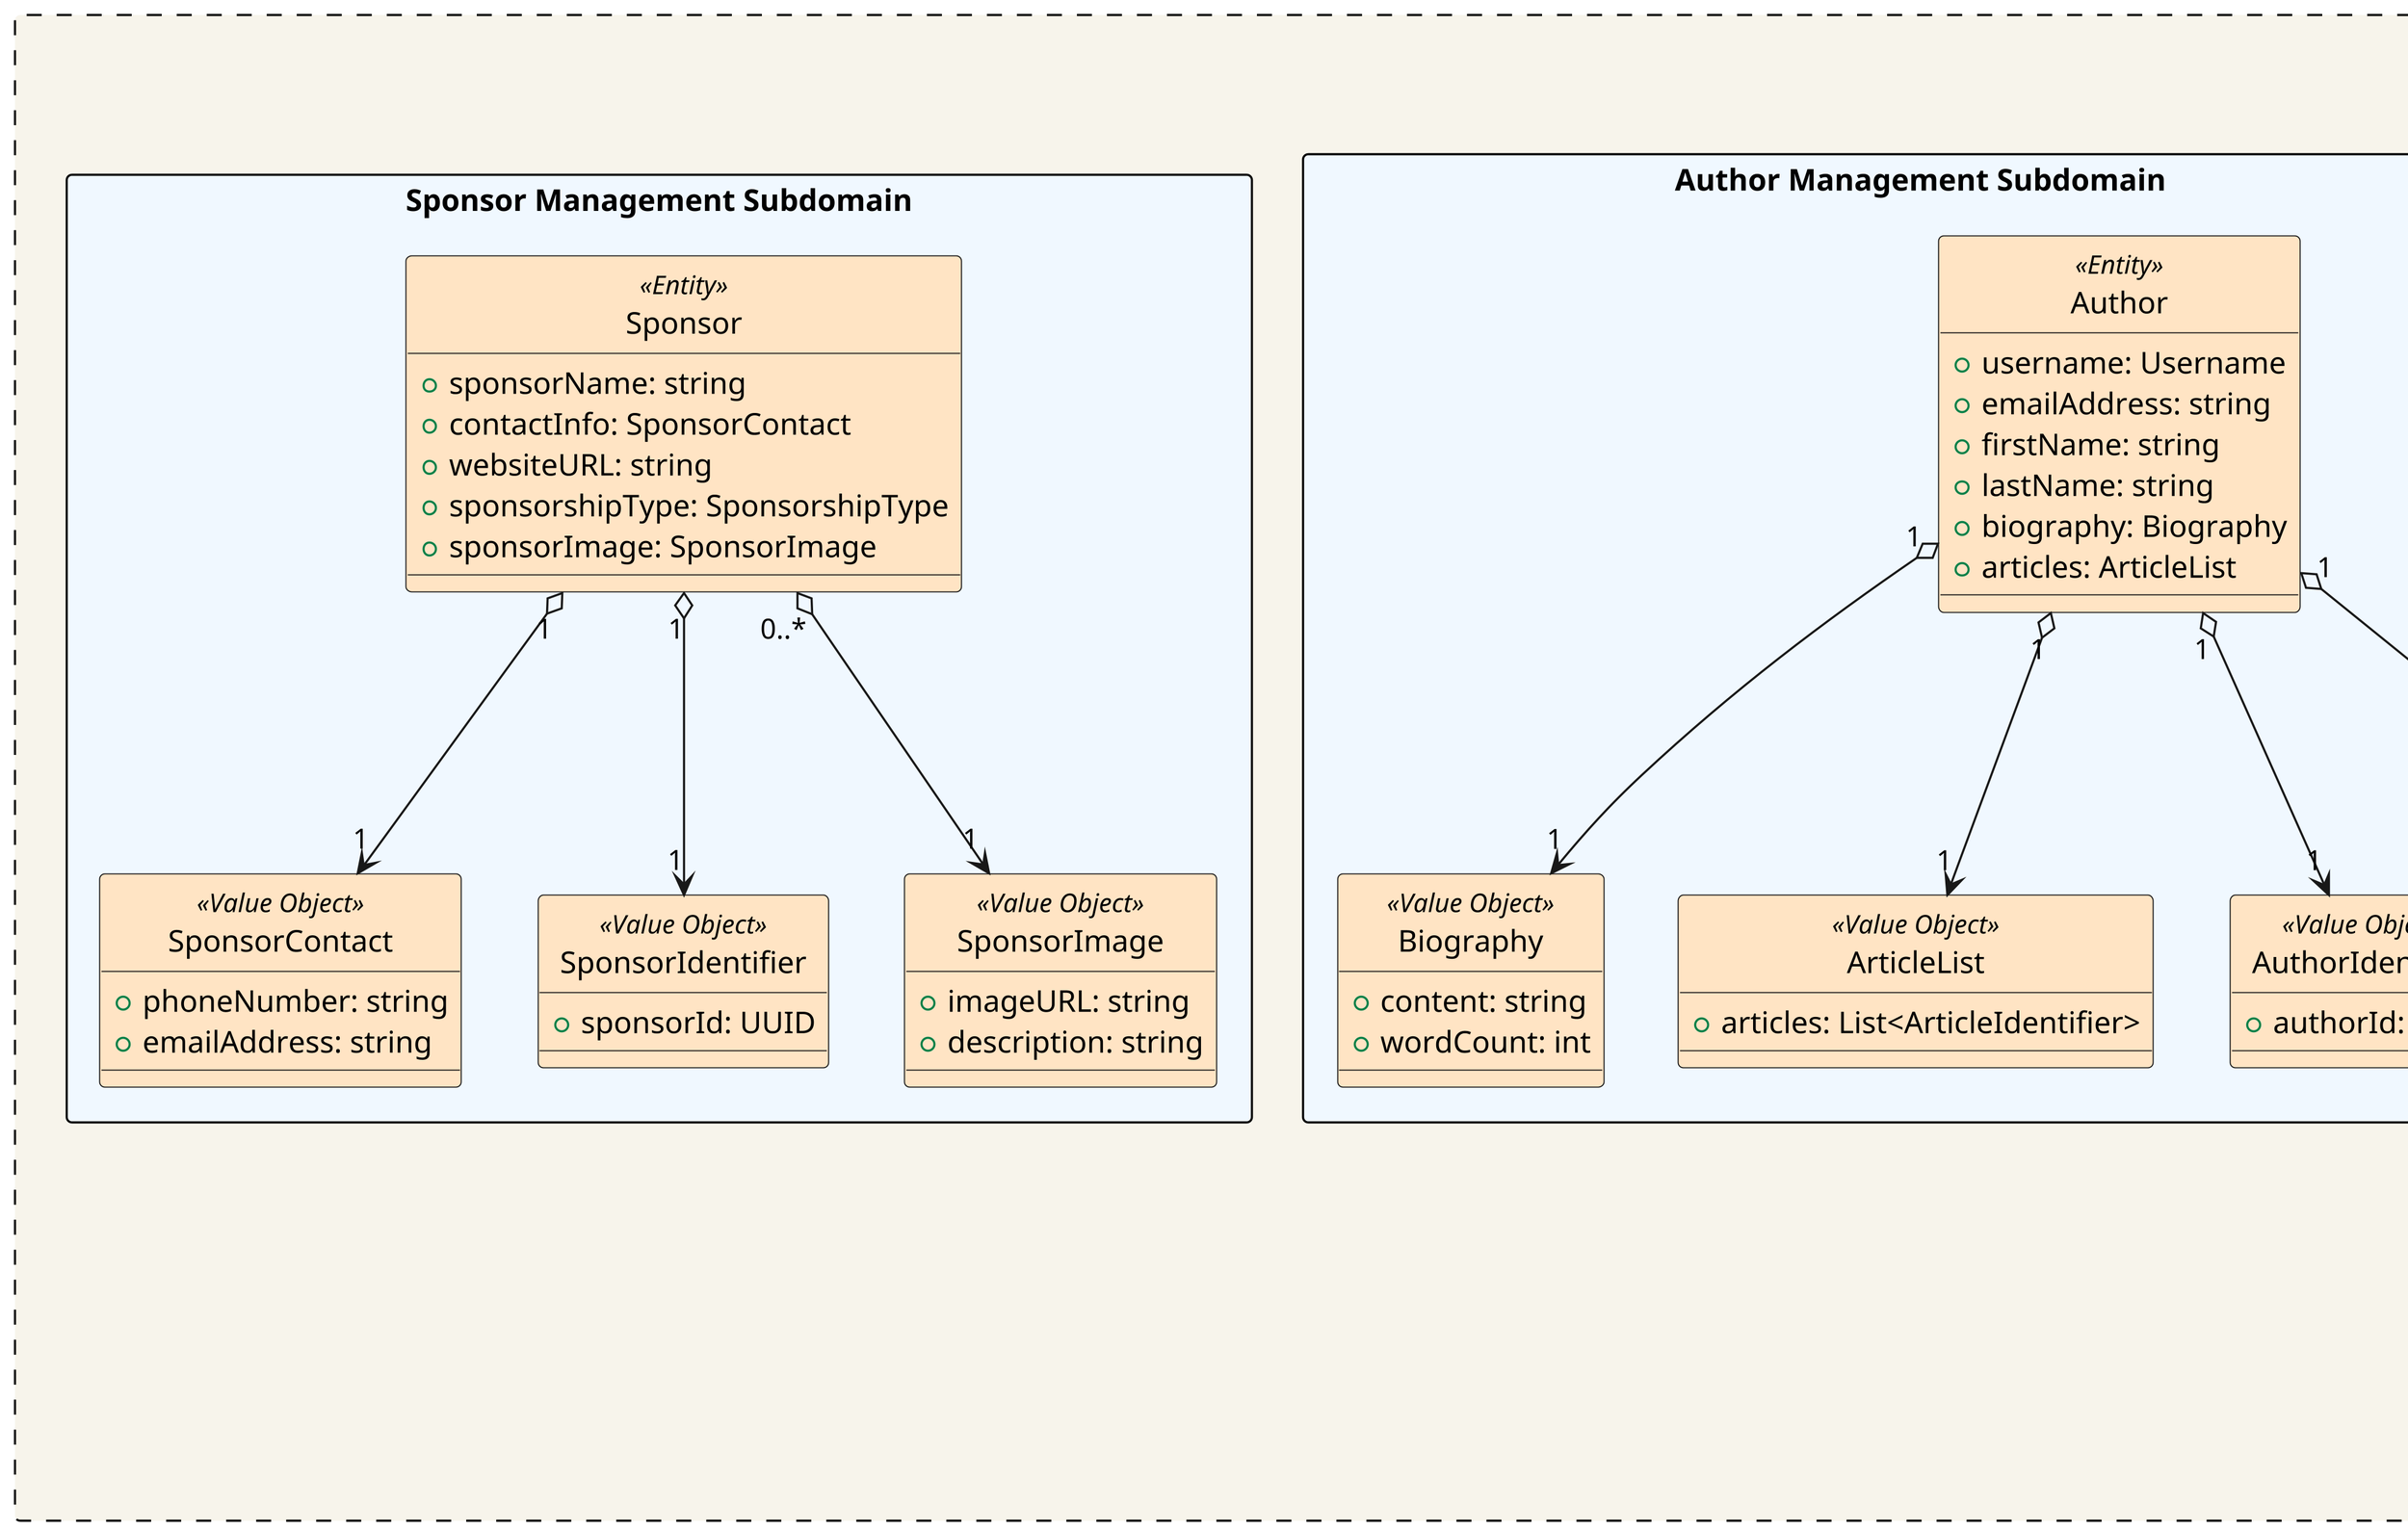 @startuml
hide circle
top to bottom direction
!define ENTITY(entityName) class entityName << Entity >>
!define AGGREGATE(aggregateName) class aggregateName << Aggregate >>
!define AGGREGATE_ROOT(aggregateRootName) class aggregateRootName << Aggregate Root >>
!define AGGREGATE_ROOT_ENTITY(aggregateRootEntityName) class aggregateRootEntityName << Aggregate Root >> << Entity >>
!define VALUE_OBJECT(valueObjectName) class valueObjectName << Value Object >>

!pragma useVerticalIf on
skinparam dpi 350
skinparam packageStyle rectangle
skinparam rectangle {
    BackgroundColor #f7f4eb
    BorderColor Black
}

rectangle "League Alerts" as BoundedContextLeagueAlerts #line.dashed {

Package "Reader Management Subdomain" <<Rectangle>> #aliceblue {
    
    ENTITY(Reader) #bisque {
        + username: Username
        + emailAddress: string
        + firstName: string
        + lastName: string
        + phoneNumber: PhoneNumber
        + address: Address
        + likedArticles: List<ArticleIdentifier>
        + savedArticles: List<ArticleIdentifier>
    }

    VALUE_OBJECT(Password) #bisque {
        - value: string
        + bool: isValid
        + hashPassword(): string
    }

    VALUE_OBJECT(ReaderIdentifier) #bisque {
        + readerId: UUID
    }

    VALUE_OBJECT(Username) #bisque {
        + userName: string
        + bool: isValid
    }

    VALUE_OBJECT(ReaderAddress) #bisque {
        + street: String
        + city: String
        + province: String
        + country: String
    }

    VALUE_OBJECT(ReaderPhoneNumber) #bisque {
        + type: String
        + number: String
    }

    Reader "1" o--> "1" ReaderAddress
    Reader "1" o--> "1" ReaderPhoneNumber
    Reader "1" o--> "1" ReaderIdentifier
    Reader "1" o--> "1" Username
}

Package "Authentication Management Subdomain" <<Rectangle>> #aliceblue {
    ENTITY(ReaderCredentials) #bisque {
        + username: Username
        + password: Password
    }

    ENTITY(AuthorCredentials) #bisque {
        + username: Username
        + password: Password
    }

    Reader "1" o--> "1" ReaderCredentials

}

Package "Author Management Subdomain" <<Rectangle>> #aliceblue {

    ENTITY(Author) #bisque {
        + username: Username
        + emailAddress: string
        + firstName: string
        + lastName: string
        + biography: Biography
        + articles: ArticleList
    }

    VALUE_OBJECT(Biography) #bisque {
        + content: string
        + wordCount: int
    }

    VALUE_OBJECT(ArticleList) #bisque {
        + articles: List<ArticleIdentifier>
    }

    VALUE_OBJECT(AuthorIdentifier) #bisque {
        + authorId: UUID
    }

    Author "1" o--> "1" AuthorIdentifier
    Author "1" o--> "1" Biography
    Author "1" o--> "1" ArticleList
}

Package "Article Management Subdomain" <<Rectangle>> #aliceblue {

    note "Invariant: Articles marked as 'ARCHIVED' are hidden from public view." as articleInvariant

    AGGREGATE_ROOT_ENTITY(Article) #bisque {
        + title: string
        - status: ArticleStatus
        + content: Content
        + tags: string
        + comments: List<Comment>
        + likes: int
        + timePosted: DateTime
    }

    VALUE_OBJECT(ArticleIdentifier) #bisque {
        + articleId: UUID
    }

    VALUE_OBJECT(ArticleStatus) #bisque {
        + <<enum>>
        PUBLISHED
        ARCHIVED
    }

    VALUE_OBJECT(Comment) #bisque {
        + content: string
        + timeStamp: DateTime
        + author: Reader
    }

    VALUE_OBJECT(Content) #bisque {
        + content: string
        + wordCount: int
    }

    VALUE_OBJECT(CommentIdentifier) #bisque {
        + commentId: UUID
    }

    Reader *-- "0..*" CommentIdentifier
    Article *-- "0..*" Comment
    Article "1" o--> "1" ArticleIdentifier
    Article "1" o--> "1" ArticleStatus
    Article "1" o--> "1" Content
    Comment "1" o--> "1" CommentIdentifier
    Reader "0..*" -- "0..*" ArticleIdentifier : likes
    Reader "0..*" -- "0..*" ArticleIdentifier : saves
    Author "1" o--> "1" AuthorCredentials
}

Package "Sponsor Management Subdomain" <<Rectangle>> #aliceblue {

    ENTITY(Sponsor) #bisque {
        + sponsorName: string
        + contactInfo: SponsorContact
        + websiteURL: string
        + sponsorshipType: SponsorshipType
        + sponsorImage: SponsorImage
    }

    VALUE_OBJECT(SponsorContact) #bisque {
        + phoneNumber: string
        + emailAddress: string
    }

    VALUE_OBJECT(SponsorIdentifier) #bisque {
        + sponsorId: UUID
    }

    VALUE_OBJECT(SponsorImage) #bisque {
        + imageURL: string
        + description: string
    }



    Sponsor "1" o--> "1" SponsorIdentifier
    Sponsor "0..*" o--> "1" SponsorImage
    Sponsor "1" o--> "1" SponsorContact
}
}
@enduml
